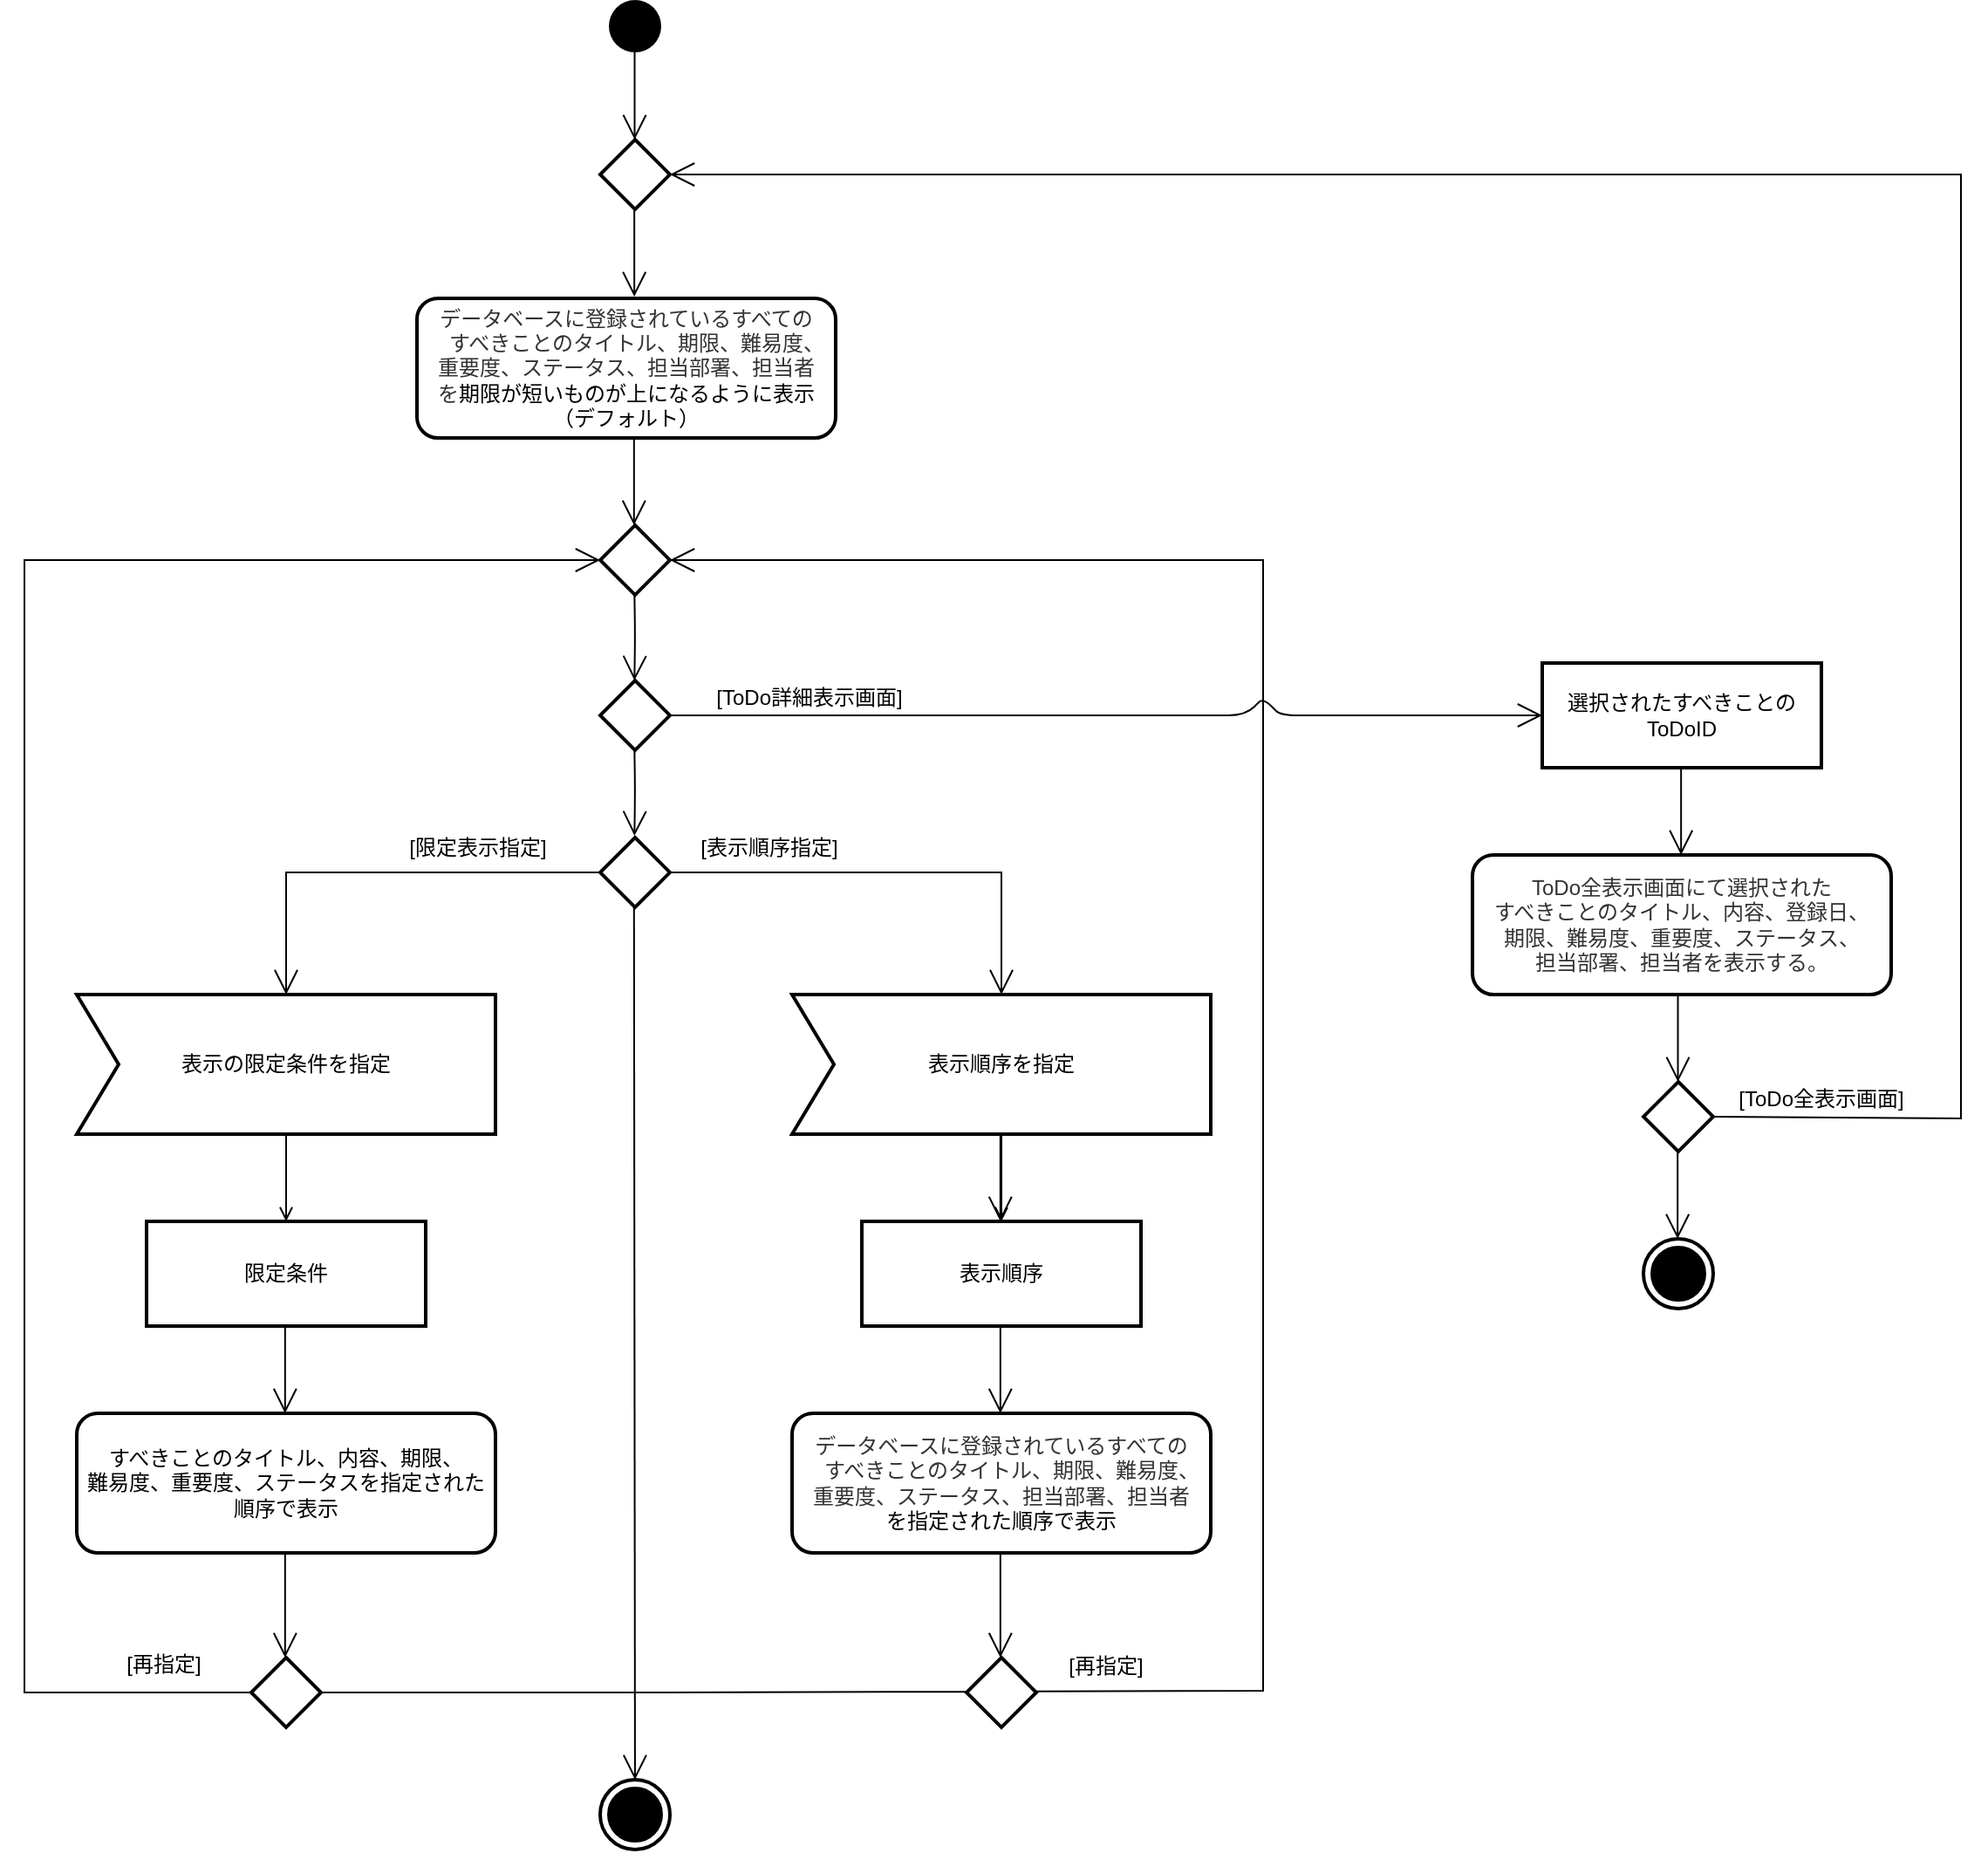 <mxfile version="13.9.9" type="device"><diagram id="OP1BT2q4xCzRrLuRYf-W" name="ページ1"><mxGraphModel dx="909" dy="2269" grid="1" gridSize="10" guides="1" tooltips="1" connect="1" arrows="1" fold="1" page="1" pageScale="1" pageWidth="827" pageHeight="1169" math="0" shadow="0"><root><mxCell id="0"/><mxCell id="1" parent="0"/><mxCell id="TXOmYWcJgzrTKDZKd5Xc-1" value="&lt;span style=&quot;color: rgb(51 , 51 , 51) ; text-align: left&quot;&gt;データベースに登録されているすべての&lt;/span&gt;&lt;br style=&quot;color: rgb(51 , 51 , 51) ; text-align: left&quot;&gt;&lt;span style=&quot;color: rgb(51 , 51 , 51) ; text-align: left&quot;&gt;　すべきことのタイトル、期限、難易度、&lt;br&gt;重要&lt;/span&gt;&lt;span style=&quot;color: rgb(51 , 51 , 51) ; text-align: left&quot;&gt;度、ステータス、担当部署、担当者&lt;br&gt;を&lt;/span&gt;期限が短いものが上になるように表示（デフォルト）" style="shape=rect;html=1;rounded=1;whiteSpace=wrap;align=center;strokeWidth=2;" parent="1" vertex="1"><mxGeometry x="1285" y="-149" width="240" height="80" as="geometry"/></mxCell><mxCell id="ypUL8sxvC5imJzq9NoF2-36" value="" style="edgeStyle=orthogonalEdgeStyle;rounded=0;orthogonalLoop=1;jettySize=auto;html=1;startArrow=open;startFill=0;endArrow=none;endFill=0;" edge="1" parent="1" source="TXOmYWcJgzrTKDZKd5Xc-4" target="oPGbgtYO0DY8fIYeMpm_-12"><mxGeometry relative="1" as="geometry"/></mxCell><mxCell id="TXOmYWcJgzrTKDZKd5Xc-4" value="表示順序" style="shape=rect;html=1;whiteSpace=wrap;align=center;strokeWidth=2;" parent="1" vertex="1"><mxGeometry x="1540" y="380" width="160" height="60" as="geometry"/></mxCell><mxCell id="TXOmYWcJgzrTKDZKd5Xc-6" value="" style="shape=rhombus;html=1;verticalLabelPosition=bottom;verticalAlignment=top;strokeWidth=2;" parent="1" vertex="1"><mxGeometry x="1390" y="160" width="40" height="40" as="geometry"/></mxCell><mxCell id="TXOmYWcJgzrTKDZKd5Xc-8" value="&lt;span style=&quot;color: rgb(51 , 51 , 51) ; text-align: left&quot;&gt;データベースに登録されているすべての&lt;/span&gt;&lt;br style=&quot;color: rgb(51 , 51 , 51) ; text-align: left&quot;&gt;&lt;span style=&quot;color: rgb(51 , 51 , 51) ; text-align: left&quot;&gt;　すべきことのタイトル、期限、難易度、&lt;br&gt;重要&lt;/span&gt;&lt;span style=&quot;color: rgb(51 , 51 , 51) ; text-align: left&quot;&gt;度、ステータス、担当部署、担当者&lt;br&gt;&lt;/span&gt;を指定された順序で表示" style="shape=rect;html=1;rounded=1;whiteSpace=wrap;align=center;strokeWidth=2;" parent="1" vertex="1"><mxGeometry x="1500" y="490" width="240" height="80" as="geometry"/></mxCell><mxCell id="TXOmYWcJgzrTKDZKd5Xc-14" value="" style="endArrow=open;endFill=1;endSize=12;html=1;exitX=0.5;exitY=1;exitDx=0;exitDy=0;" parent="1" target="TXOmYWcJgzrTKDZKd5Xc-29" edge="1"><mxGeometry width="160" relative="1" as="geometry"><mxPoint x="1409.41" y="200" as="sourcePoint"/><mxPoint x="1410" y="690" as="targetPoint"/></mxGeometry></mxCell><mxCell id="TXOmYWcJgzrTKDZKd5Xc-29" value="" style="html=1;shape=mxgraph.sysml.actFinal;strokeWidth=2;verticalLabelPosition=bottom;verticalAlignment=top;" parent="1" vertex="1"><mxGeometry x="1390" y="700" width="40" height="40" as="geometry"/></mxCell><mxCell id="TXOmYWcJgzrTKDZKd5Xc-30" value="" style="ellipse;fillColor=#000000;strokeColor=none;" parent="1" vertex="1"><mxGeometry x="1395" y="-320" width="30" height="30" as="geometry"/></mxCell><mxCell id="TXOmYWcJgzrTKDZKd5Xc-31" value="" style="endArrow=open;endFill=1;endSize=12;html=1;entryX=0.5;entryY=0;entryDx=0;entryDy=0;entryPerimeter=0;exitX=0.5;exitY=1;exitDx=0;exitDy=0;" parent="1" edge="1"><mxGeometry width="160" relative="1" as="geometry"><mxPoint x="1409.76" y="-290" as="sourcePoint"/><mxPoint x="1409.76" y="-240" as="targetPoint"/></mxGeometry></mxCell><mxCell id="oPGbgtYO0DY8fIYeMpm_-12" value="表示順序を指定" style="html=1;shape=mxgraph.sysml.accEvent;strokeWidth=2;whiteSpace=wrap;align=center;" parent="1" vertex="1"><mxGeometry x="1500" y="250" width="240" height="80" as="geometry"/></mxCell><mxCell id="oPGbgtYO0DY8fIYeMpm_-14" value="" style="endArrow=open;endFill=1;endSize=12;html=1;entryX=0.5;entryY=0;entryDx=0;entryDy=0;exitX=1;exitY=0.5;exitDx=0;exitDy=0;entryPerimeter=0;rounded=0;" parent="1" source="TXOmYWcJgzrTKDZKd5Xc-6" target="oPGbgtYO0DY8fIYeMpm_-12" edge="1"><mxGeometry width="160" relative="1" as="geometry"><mxPoint x="1419.41" y="210" as="sourcePoint"/><mxPoint x="1600" y="180" as="targetPoint"/><Array as="points"><mxPoint x="1620" y="180"/></Array></mxGeometry></mxCell><mxCell id="oPGbgtYO0DY8fIYeMpm_-16" value="" style="endArrow=open;endFill=1;endSize=12;html=1;entryX=0.5;entryY=0;entryDx=0;entryDy=0;entryPerimeter=0;exitX=0.5;exitY=1;exitDx=0;exitDy=0;" parent="1" edge="1"><mxGeometry width="160" relative="1" as="geometry"><mxPoint x="1619.41" y="330" as="sourcePoint"/><mxPoint x="1619.41" y="380" as="targetPoint"/></mxGeometry></mxCell><mxCell id="oPGbgtYO0DY8fIYeMpm_-20" value="" style="endArrow=open;endFill=1;endSize=12;html=1;entryX=0.5;entryY=0;entryDx=0;entryDy=0;entryPerimeter=0;exitX=0.5;exitY=1;exitDx=0;exitDy=0;" parent="1" edge="1"><mxGeometry width="160" relative="1" as="geometry"><mxPoint x="1619.41" y="440" as="sourcePoint"/><mxPoint x="1619.41" y="490" as="targetPoint"/></mxGeometry></mxCell><mxCell id="oPGbgtYO0DY8fIYeMpm_-22" value="" style="endArrow=open;endFill=1;endSize=12;html=1;entryX=0.5;entryY=0;entryDx=0;entryDy=0;" parent="1" edge="1"><mxGeometry width="160" relative="1" as="geometry"><mxPoint x="1619.41" y="570" as="sourcePoint"/><mxPoint x="1619.41" y="630" as="targetPoint"/></mxGeometry></mxCell><mxCell id="oPGbgtYO0DY8fIYeMpm_-27" value="[表示順序指定]" style="text;html=1;strokeColor=none;fillColor=none;align=center;verticalAlign=middle;whiteSpace=wrap;rounded=0;" parent="1" vertex="1"><mxGeometry x="1437" y="156" width="100" height="20" as="geometry"/></mxCell><mxCell id="ypUL8sxvC5imJzq9NoF2-3" value="" style="shape=rhombus;html=1;verticalLabelPosition=bottom;verticalAlignment=top;strokeWidth=2;" vertex="1" parent="1"><mxGeometry x="1390" y="70" width="40" height="40" as="geometry"/></mxCell><mxCell id="ypUL8sxvC5imJzq9NoF2-4" value="" style="endArrow=open;endFill=1;endSize=12;html=1;entryX=0.5;entryY=0;entryDx=0;entryDy=0;entryPerimeter=0;exitX=0.5;exitY=1;exitDx=0;exitDy=0;" edge="1" parent="1"><mxGeometry width="160" relative="1" as="geometry"><mxPoint x="1409.41" y="-69" as="sourcePoint"/><mxPoint x="1409.41" y="-19" as="targetPoint"/></mxGeometry></mxCell><mxCell id="ypUL8sxvC5imJzq9NoF2-31" value="" style="endArrow=open;endFill=1;endSize=12;html=1;exitX=0;exitY=0.5;exitDx=0;exitDy=0;entryX=0.5;entryY=0;entryDx=0;entryDy=0;entryPerimeter=0;rounded=0;" edge="1" parent="1" source="TXOmYWcJgzrTKDZKd5Xc-6" target="ypUL8sxvC5imJzq9NoF2-34"><mxGeometry width="160" relative="1" as="geometry"><mxPoint x="1377" y="180.87" as="sourcePoint"/><mxPoint x="1230" y="180" as="targetPoint"/><Array as="points"><mxPoint x="1210" y="180"/></Array></mxGeometry></mxCell><mxCell id="ypUL8sxvC5imJzq9NoF2-32" value="[限定表示指定]" style="text;html=1;strokeColor=none;fillColor=none;align=center;verticalAlign=middle;whiteSpace=wrap;rounded=0;" vertex="1" parent="1"><mxGeometry x="1270" y="156" width="100" height="20" as="geometry"/></mxCell><mxCell id="ypUL8sxvC5imJzq9NoF2-34" value="表示の限定条件を指定" style="html=1;shape=mxgraph.sysml.accEvent;strokeWidth=2;whiteSpace=wrap;align=center;" vertex="1" parent="1"><mxGeometry x="1090" y="250" width="240" height="80" as="geometry"/></mxCell><mxCell id="ypUL8sxvC5imJzq9NoF2-37" value="" style="edgeStyle=orthogonalEdgeStyle;rounded=0;orthogonalLoop=1;jettySize=auto;html=1;startArrow=open;startFill=0;endArrow=none;endFill=0;" edge="1" parent="1" source="ypUL8sxvC5imJzq9NoF2-38"><mxGeometry relative="1" as="geometry"><mxPoint x="1210" y="330" as="targetPoint"/></mxGeometry></mxCell><mxCell id="ypUL8sxvC5imJzq9NoF2-38" value="限定条件" style="shape=rect;html=1;whiteSpace=wrap;align=center;strokeWidth=2;" vertex="1" parent="1"><mxGeometry x="1130" y="380" width="160" height="60" as="geometry"/></mxCell><mxCell id="ypUL8sxvC5imJzq9NoF2-39" value="" style="endArrow=open;endFill=1;endSize=12;html=1;entryX=0.5;entryY=0;entryDx=0;entryDy=0;entryPerimeter=0;exitX=0.5;exitY=1;exitDx=0;exitDy=0;" edge="1" parent="1"><mxGeometry width="160" relative="1" as="geometry"><mxPoint x="1209.41" y="440" as="sourcePoint"/><mxPoint x="1209.41" y="490" as="targetPoint"/></mxGeometry></mxCell><mxCell id="ypUL8sxvC5imJzq9NoF2-40" value="すべきことのタイトル、内容、期限、&lt;br&gt;難易度、重要度、ステータスを指定された順序で表示" style="shape=rect;html=1;rounded=1;whiteSpace=wrap;align=center;strokeWidth=2;" vertex="1" parent="1"><mxGeometry x="1090" y="490" width="240" height="80" as="geometry"/></mxCell><mxCell id="TXOmYWcJgzrTKDZKd5Xc-28" value="[再指定]" style="text;html=1;strokeColor=none;fillColor=none;align=center;verticalAlign=middle;whiteSpace=wrap;rounded=0;" parent="1" vertex="1"><mxGeometry x="1640" y="625" width="80" height="20" as="geometry"/></mxCell><mxCell id="oPGbgtYO0DY8fIYeMpm_-21" value="" style="shape=rhombus;html=1;verticalLabelPosition=bottom;verticalAlignment=top;strokeWidth=2;" parent="1" vertex="1"><mxGeometry x="1600" y="630" width="40" height="40" as="geometry"/></mxCell><mxCell id="oPGbgtYO0DY8fIYeMpm_-23" value="" style="endArrow=open;endFill=1;endSize=12;html=1;entryX=1;entryY=0.5;entryDx=0;entryDy=0;exitX=1;exitY=0.5;exitDx=0;exitDy=0;rounded=0;" parent="1" target="ypUL8sxvC5imJzq9NoF2-65" edge="1"><mxGeometry x="1410" y="70" width="160" as="geometry"><mxPoint x="1640" y="649.41" as="sourcePoint"/><mxPoint x="1860" y="649.41" as="targetPoint"/><Array as="points"><mxPoint x="1770" y="649"/><mxPoint x="1770" y="1"/></Array></mxGeometry></mxCell><mxCell id="oPGbgtYO0DY8fIYeMpm_-25" value="" style="endArrow=none;endFill=0;endSize=12;html=1;entryX=0;entryY=0.5;entryDx=0;entryDy=0;" parent="1" edge="1"><mxGeometry x="1410" y="70" width="160" as="geometry"><mxPoint x="1410" y="650" as="sourcePoint"/><mxPoint x="1600" y="649.58" as="targetPoint"/></mxGeometry></mxCell><mxCell id="ypUL8sxvC5imJzq9NoF2-54" value="" style="endArrow=open;endFill=1;endSize=12;html=1;rounded=0;entryX=0;entryY=0.5;entryDx=0;entryDy=0;" edge="1" parent="1" target="ypUL8sxvC5imJzq9NoF2-65"><mxGeometry x="590" y="71" width="160" as="geometry"><mxPoint x="1190" y="650" as="sourcePoint"/><mxPoint x="1260" y="71" as="targetPoint"/><Array as="points"><mxPoint x="1060" y="650"/><mxPoint x="1060" y="1"/></Array></mxGeometry></mxCell><mxCell id="ypUL8sxvC5imJzq9NoF2-55" value="" style="endArrow=open;endFill=1;endSize=12;html=1;entryX=0.5;entryY=0;entryDx=0;entryDy=0;" edge="1" parent="1"><mxGeometry width="160" relative="1" as="geometry"><mxPoint x="1209.41" y="570" as="sourcePoint"/><mxPoint x="1209.41" y="630" as="targetPoint"/></mxGeometry></mxCell><mxCell id="ypUL8sxvC5imJzq9NoF2-57" value="" style="endArrow=none;endFill=0;endSize=12;html=1;exitX=1;exitY=0.5;exitDx=0;exitDy=0;" edge="1" parent="1" source="ypUL8sxvC5imJzq9NoF2-56"><mxGeometry x="1221" y="70.3" width="160" as="geometry"><mxPoint x="1221" y="649.83" as="sourcePoint"/><mxPoint x="1411" y="650" as="targetPoint"/></mxGeometry></mxCell><mxCell id="ypUL8sxvC5imJzq9NoF2-56" value="" style="shape=rhombus;html=1;verticalLabelPosition=bottom;verticalAlignment=top;strokeWidth=2;" vertex="1" parent="1"><mxGeometry x="1190" y="630" width="40" height="40" as="geometry"/></mxCell><mxCell id="ypUL8sxvC5imJzq9NoF2-58" value="[再指定]" style="text;html=1;strokeColor=none;fillColor=none;align=center;verticalAlign=middle;whiteSpace=wrap;rounded=0;" vertex="1" parent="1"><mxGeometry x="1100" y="624" width="80" height="20" as="geometry"/></mxCell><mxCell id="ypUL8sxvC5imJzq9NoF2-59" value="" style="shape=rhombus;html=1;verticalLabelPosition=bottom;verticalAlignment=top;strokeWidth=2;" vertex="1" parent="1"><mxGeometry x="1390" y="-240" width="40" height="40" as="geometry"/></mxCell><mxCell id="ypUL8sxvC5imJzq9NoF2-62" value="" style="endArrow=open;endFill=1;endSize=12;html=1;entryX=0.5;entryY=0;entryDx=0;entryDy=0;entryPerimeter=0;exitX=0.5;exitY=1;exitDx=0;exitDy=0;" edge="1" parent="1"><mxGeometry width="160" relative="1" as="geometry"><mxPoint x="1409.66" y="109" as="sourcePoint"/><mxPoint x="1409.66" y="159" as="targetPoint"/><Array as="points"><mxPoint x="1410" y="133"/></Array></mxGeometry></mxCell><mxCell id="ypUL8sxvC5imJzq9NoF2-65" value="" style="shape=rhombus;html=1;verticalLabelPosition=bottom;verticalAlignment=top;strokeWidth=2;" vertex="1" parent="1"><mxGeometry x="1390" y="-19" width="40" height="40" as="geometry"/></mxCell><mxCell id="ypUL8sxvC5imJzq9NoF2-66" value="" style="endArrow=open;endFill=1;endSize=12;html=1;entryX=0.5;entryY=0;entryDx=0;entryDy=0;entryPerimeter=0;exitX=0.5;exitY=1;exitDx=0;exitDy=0;" edge="1" parent="1"><mxGeometry width="160" relative="1" as="geometry"><mxPoint x="1409.66" y="20" as="sourcePoint"/><mxPoint x="1409.66" y="70" as="targetPoint"/><Array as="points"><mxPoint x="1410" y="44"/></Array></mxGeometry></mxCell><mxCell id="ypUL8sxvC5imJzq9NoF2-67" value="" style="endArrow=open;endFill=1;endSize=12;html=1;entryX=0.5;entryY=0;entryDx=0;entryDy=0;entryPerimeter=0;exitX=0.5;exitY=1;exitDx=0;exitDy=0;" edge="1" parent="1"><mxGeometry width="160" relative="1" as="geometry"><mxPoint x="1409.58" y="-200" as="sourcePoint"/><mxPoint x="1409.58" y="-150" as="targetPoint"/></mxGeometry></mxCell><mxCell id="ypUL8sxvC5imJzq9NoF2-69" value="選択されたすべきことのToDoID" style="shape=rect;html=1;whiteSpace=wrap;align=center;strokeWidth=2;" vertex="1" parent="1"><mxGeometry x="1930" y="60" width="160" height="60" as="geometry"/></mxCell><mxCell id="ypUL8sxvC5imJzq9NoF2-70" value="&lt;span style=&quot;color: rgb(51 , 51 , 51) ; text-align: left&quot;&gt;ToDo全表示画面にて選択された&lt;br&gt;すべ&lt;/span&gt;&lt;span style=&quot;color: rgb(51 , 51 , 51) ; text-align: left&quot;&gt;きことのタイトル、内容、登録日、&lt;br&gt;期限、難&lt;/span&gt;&lt;span style=&quot;color: rgb(51 , 51 , 51) ; text-align: left&quot;&gt;易度、重要度、ステータス、&lt;br&gt;担当部署、担当&lt;/span&gt;&lt;span style=&quot;color: rgb(51 , 51 , 51) ; text-align: left&quot;&gt;者を表示する。&lt;/span&gt;" style="shape=rect;html=1;rounded=1;whiteSpace=wrap;align=center;strokeWidth=2;" vertex="1" parent="1"><mxGeometry x="1890" y="170" width="240" height="80" as="geometry"/></mxCell><mxCell id="ypUL8sxvC5imJzq9NoF2-74" value="" style="endArrow=open;endFill=1;endSize=12;html=1;entryX=0;entryY=0.5;entryDx=0;entryDy=0;exitX=1;exitY=0.5;exitDx=0;exitDy=0;rounded=1;" edge="1" parent="1" source="ypUL8sxvC5imJzq9NoF2-3" target="ypUL8sxvC5imJzq9NoF2-69"><mxGeometry width="160" relative="1" as="geometry"><mxPoint x="1419.41" y="-59" as="sourcePoint"/><mxPoint x="1419.41" y="-9" as="targetPoint"/><Array as="points"><mxPoint x="1760" y="90"/><mxPoint x="1770" y="80"/><mxPoint x="1780" y="90"/></Array></mxGeometry></mxCell><mxCell id="ypUL8sxvC5imJzq9NoF2-79" value="" style="endArrow=open;endFill=1;endSize=12;html=1;entryX=0.5;entryY=0;entryDx=0;entryDy=0;entryPerimeter=0;exitX=0.5;exitY=1;exitDx=0;exitDy=0;" edge="1" parent="1"><mxGeometry width="160" relative="1" as="geometry"><mxPoint x="2009.58" y="120" as="sourcePoint"/><mxPoint x="2009.58" y="170" as="targetPoint"/></mxGeometry></mxCell><mxCell id="ypUL8sxvC5imJzq9NoF2-85" value="" style="html=1;shape=mxgraph.sysml.actFinal;strokeWidth=2;verticalLabelPosition=bottom;verticalAlignment=top;" vertex="1" parent="1"><mxGeometry x="1988" y="390" width="40" height="40" as="geometry"/></mxCell><mxCell id="ypUL8sxvC5imJzq9NoF2-86" value="" style="endArrow=open;endFill=1;endSize=12;html=1;entryX=0.5;entryY=0;entryDx=0;entryDy=0;entryPerimeter=0;exitX=0.5;exitY=1;exitDx=0;exitDy=0;" edge="1" parent="1"><mxGeometry width="160" relative="1" as="geometry"><mxPoint x="2007.76" y="250" as="sourcePoint"/><mxPoint x="2007.76" y="300" as="targetPoint"/></mxGeometry></mxCell><mxCell id="ypUL8sxvC5imJzq9NoF2-87" value="" style="shape=rhombus;html=1;verticalLabelPosition=bottom;verticalAlignment=top;strokeWidth=2;" vertex="1" parent="1"><mxGeometry x="1988" y="300" width="40" height="40" as="geometry"/></mxCell><mxCell id="ypUL8sxvC5imJzq9NoF2-88" value="" style="endArrow=open;endFill=1;endSize=12;html=1;entryX=0.5;entryY=0;entryDx=0;entryDy=0;entryPerimeter=0;exitX=0.5;exitY=1;exitDx=0;exitDy=0;" edge="1" parent="1"><mxGeometry width="160" relative="1" as="geometry"><mxPoint x="2007.58" y="340" as="sourcePoint"/><mxPoint x="2007.58" y="390" as="targetPoint"/></mxGeometry></mxCell><mxCell id="ypUL8sxvC5imJzq9NoF2-92" value="" style="endArrow=open;endFill=1;endSize=12;html=1;exitX=1;exitY=0.5;exitDx=0;exitDy=0;entryX=1;entryY=0.5;entryDx=0;entryDy=0;rounded=0;" edge="1" parent="1" source="ypUL8sxvC5imJzq9NoF2-87" target="ypUL8sxvC5imJzq9NoF2-59"><mxGeometry width="160" relative="1" as="geometry"><mxPoint x="2130" y="340.0" as="sourcePoint"/><mxPoint x="1930" y="-100" as="targetPoint"/><Array as="points"><mxPoint x="2170" y="321"/><mxPoint x="2170" y="-220"/></Array></mxGeometry></mxCell><mxCell id="ypUL8sxvC5imJzq9NoF2-93" value="[ToDo全表示画面]" style="text;html=1;strokeColor=none;fillColor=none;align=center;verticalAlign=middle;whiteSpace=wrap;rounded=0;" vertex="1" parent="1"><mxGeometry x="2040" y="300" width="100" height="20" as="geometry"/></mxCell><mxCell id="ypUL8sxvC5imJzq9NoF2-94" value="[ToDo詳細表示画面]" style="text;html=1;strokeColor=none;fillColor=none;align=center;verticalAlign=middle;whiteSpace=wrap;rounded=0;" vertex="1" parent="1"><mxGeometry x="1450" y="70" width="120" height="20" as="geometry"/></mxCell></root></mxGraphModel></diagram></mxfile>